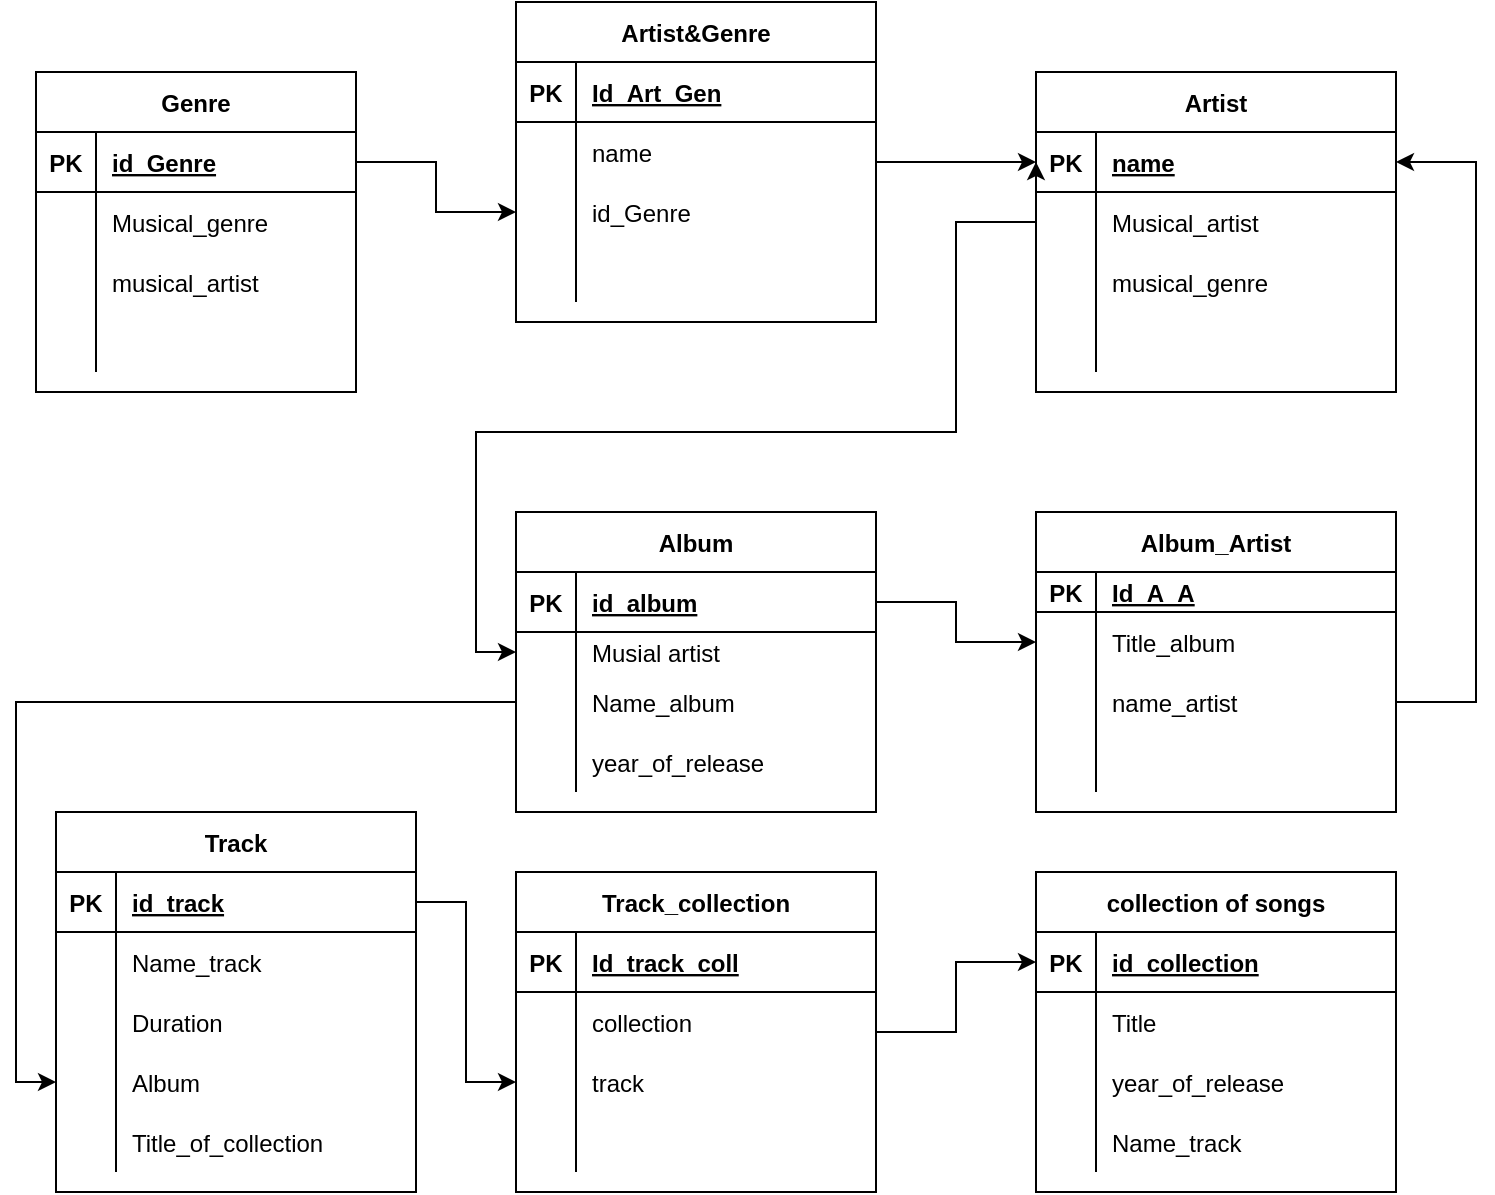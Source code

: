 <mxfile version="20.2.7" type="device"><diagram id="-n_TTzmZQFD1RFl5tkxU" name="Страница 1"><mxGraphModel dx="1422" dy="794" grid="1" gridSize="10" guides="1" tooltips="1" connect="1" arrows="1" fold="1" page="1" pageScale="1" pageWidth="827" pageHeight="1169" math="0" shadow="0"><root><mxCell id="0"/><mxCell id="1" parent="0"/><mxCell id="njgo1OBMC00gVKWGOyq1-15" value="Genre" style="shape=table;startSize=30;container=1;collapsible=1;childLayout=tableLayout;fixedRows=1;rowLines=0;fontStyle=1;align=center;resizeLast=1;" parent="1" vertex="1"><mxGeometry x="40" y="80" width="160" height="160" as="geometry"/></mxCell><mxCell id="njgo1OBMC00gVKWGOyq1-16" value="" style="shape=tableRow;horizontal=0;startSize=0;swimlaneHead=0;swimlaneBody=0;fillColor=none;collapsible=0;dropTarget=0;points=[[0,0.5],[1,0.5]];portConstraint=eastwest;top=0;left=0;right=0;bottom=1;" parent="njgo1OBMC00gVKWGOyq1-15" vertex="1"><mxGeometry y="30" width="160" height="30" as="geometry"/></mxCell><mxCell id="njgo1OBMC00gVKWGOyq1-17" value="PK" style="shape=partialRectangle;connectable=0;fillColor=none;top=0;left=0;bottom=0;right=0;fontStyle=1;overflow=hidden;" parent="njgo1OBMC00gVKWGOyq1-16" vertex="1"><mxGeometry width="30" height="30" as="geometry"><mxRectangle width="30" height="30" as="alternateBounds"/></mxGeometry></mxCell><mxCell id="njgo1OBMC00gVKWGOyq1-18" value="id_Genre" style="shape=partialRectangle;connectable=0;fillColor=none;top=0;left=0;bottom=0;right=0;align=left;spacingLeft=6;fontStyle=5;overflow=hidden;" parent="njgo1OBMC00gVKWGOyq1-16" vertex="1"><mxGeometry x="30" width="130" height="30" as="geometry"><mxRectangle width="130" height="30" as="alternateBounds"/></mxGeometry></mxCell><mxCell id="njgo1OBMC00gVKWGOyq1-19" value="" style="shape=tableRow;horizontal=0;startSize=0;swimlaneHead=0;swimlaneBody=0;fillColor=none;collapsible=0;dropTarget=0;points=[[0,0.5],[1,0.5]];portConstraint=eastwest;top=0;left=0;right=0;bottom=0;" parent="njgo1OBMC00gVKWGOyq1-15" vertex="1"><mxGeometry y="60" width="160" height="30" as="geometry"/></mxCell><mxCell id="njgo1OBMC00gVKWGOyq1-20" value="" style="shape=partialRectangle;connectable=0;fillColor=none;top=0;left=0;bottom=0;right=0;editable=1;overflow=hidden;" parent="njgo1OBMC00gVKWGOyq1-19" vertex="1"><mxGeometry width="30" height="30" as="geometry"><mxRectangle width="30" height="30" as="alternateBounds"/></mxGeometry></mxCell><mxCell id="njgo1OBMC00gVKWGOyq1-21" value="Musical_genre" style="shape=partialRectangle;connectable=0;fillColor=none;top=0;left=0;bottom=0;right=0;align=left;spacingLeft=6;overflow=hidden;" parent="njgo1OBMC00gVKWGOyq1-19" vertex="1"><mxGeometry x="30" width="130" height="30" as="geometry"><mxRectangle width="130" height="30" as="alternateBounds"/></mxGeometry></mxCell><mxCell id="njgo1OBMC00gVKWGOyq1-22" value="" style="shape=tableRow;horizontal=0;startSize=0;swimlaneHead=0;swimlaneBody=0;fillColor=none;collapsible=0;dropTarget=0;points=[[0,0.5],[1,0.5]];portConstraint=eastwest;top=0;left=0;right=0;bottom=0;" parent="njgo1OBMC00gVKWGOyq1-15" vertex="1"><mxGeometry y="90" width="160" height="30" as="geometry"/></mxCell><mxCell id="njgo1OBMC00gVKWGOyq1-23" value="" style="shape=partialRectangle;connectable=0;fillColor=none;top=0;left=0;bottom=0;right=0;editable=1;overflow=hidden;" parent="njgo1OBMC00gVKWGOyq1-22" vertex="1"><mxGeometry width="30" height="30" as="geometry"><mxRectangle width="30" height="30" as="alternateBounds"/></mxGeometry></mxCell><mxCell id="njgo1OBMC00gVKWGOyq1-24" value="musical_artist" style="shape=partialRectangle;connectable=0;fillColor=none;top=0;left=0;bottom=0;right=0;align=left;spacingLeft=6;overflow=hidden;" parent="njgo1OBMC00gVKWGOyq1-22" vertex="1"><mxGeometry x="30" width="130" height="30" as="geometry"><mxRectangle width="130" height="30" as="alternateBounds"/></mxGeometry></mxCell><mxCell id="njgo1OBMC00gVKWGOyq1-25" value="" style="shape=tableRow;horizontal=0;startSize=0;swimlaneHead=0;swimlaneBody=0;fillColor=none;collapsible=0;dropTarget=0;points=[[0,0.5],[1,0.5]];portConstraint=eastwest;top=0;left=0;right=0;bottom=0;" parent="njgo1OBMC00gVKWGOyq1-15" vertex="1"><mxGeometry y="120" width="160" height="30" as="geometry"/></mxCell><mxCell id="njgo1OBMC00gVKWGOyq1-26" value="" style="shape=partialRectangle;connectable=0;fillColor=none;top=0;left=0;bottom=0;right=0;editable=1;overflow=hidden;" parent="njgo1OBMC00gVKWGOyq1-25" vertex="1"><mxGeometry width="30" height="30" as="geometry"><mxRectangle width="30" height="30" as="alternateBounds"/></mxGeometry></mxCell><mxCell id="njgo1OBMC00gVKWGOyq1-27" value="" style="shape=partialRectangle;connectable=0;fillColor=none;top=0;left=0;bottom=0;right=0;align=left;spacingLeft=6;overflow=hidden;" parent="njgo1OBMC00gVKWGOyq1-25" vertex="1"><mxGeometry x="30" width="130" height="30" as="geometry"><mxRectangle width="130" height="30" as="alternateBounds"/></mxGeometry></mxCell><mxCell id="njgo1OBMC00gVKWGOyq1-28" value="Artist" style="shape=table;startSize=30;container=1;collapsible=1;childLayout=tableLayout;fixedRows=1;rowLines=0;fontStyle=1;align=center;resizeLast=1;" parent="1" vertex="1"><mxGeometry x="540" y="80" width="180" height="160" as="geometry"/></mxCell><mxCell id="njgo1OBMC00gVKWGOyq1-29" value="" style="shape=tableRow;horizontal=0;startSize=0;swimlaneHead=0;swimlaneBody=0;fillColor=none;collapsible=0;dropTarget=0;points=[[0,0.5],[1,0.5]];portConstraint=eastwest;top=0;left=0;right=0;bottom=1;" parent="njgo1OBMC00gVKWGOyq1-28" vertex="1"><mxGeometry y="30" width="180" height="30" as="geometry"/></mxCell><mxCell id="njgo1OBMC00gVKWGOyq1-30" value="PK" style="shape=partialRectangle;connectable=0;fillColor=none;top=0;left=0;bottom=0;right=0;fontStyle=1;overflow=hidden;" parent="njgo1OBMC00gVKWGOyq1-29" vertex="1"><mxGeometry width="30" height="30" as="geometry"><mxRectangle width="30" height="30" as="alternateBounds"/></mxGeometry></mxCell><mxCell id="njgo1OBMC00gVKWGOyq1-31" value="name" style="shape=partialRectangle;connectable=0;fillColor=none;top=0;left=0;bottom=0;right=0;align=left;spacingLeft=6;fontStyle=5;overflow=hidden;" parent="njgo1OBMC00gVKWGOyq1-29" vertex="1"><mxGeometry x="30" width="150" height="30" as="geometry"><mxRectangle width="150" height="30" as="alternateBounds"/></mxGeometry></mxCell><mxCell id="LT4BippHR0KbS4q41Nc1-15" style="edgeStyle=orthogonalEdgeStyle;rounded=0;orthogonalLoop=1;jettySize=auto;html=1;exitX=0;exitY=0.5;exitDx=0;exitDy=0;entryX=0;entryY=0.5;entryDx=0;entryDy=0;" edge="1" parent="njgo1OBMC00gVKWGOyq1-28" source="njgo1OBMC00gVKWGOyq1-32" target="njgo1OBMC00gVKWGOyq1-29"><mxGeometry relative="1" as="geometry"/></mxCell><mxCell id="njgo1OBMC00gVKWGOyq1-32" value="" style="shape=tableRow;horizontal=0;startSize=0;swimlaneHead=0;swimlaneBody=0;fillColor=none;collapsible=0;dropTarget=0;points=[[0,0.5],[1,0.5]];portConstraint=eastwest;top=0;left=0;right=0;bottom=0;" parent="njgo1OBMC00gVKWGOyq1-28" vertex="1"><mxGeometry y="60" width="180" height="30" as="geometry"/></mxCell><mxCell id="njgo1OBMC00gVKWGOyq1-33" value="" style="shape=partialRectangle;connectable=0;fillColor=none;top=0;left=0;bottom=0;right=0;editable=1;overflow=hidden;" parent="njgo1OBMC00gVKWGOyq1-32" vertex="1"><mxGeometry width="30" height="30" as="geometry"><mxRectangle width="30" height="30" as="alternateBounds"/></mxGeometry></mxCell><mxCell id="njgo1OBMC00gVKWGOyq1-34" value="Musical_artist" style="shape=partialRectangle;connectable=0;fillColor=none;top=0;left=0;bottom=0;right=0;align=left;spacingLeft=6;overflow=hidden;" parent="njgo1OBMC00gVKWGOyq1-32" vertex="1"><mxGeometry x="30" width="150" height="30" as="geometry"><mxRectangle width="150" height="30" as="alternateBounds"/></mxGeometry></mxCell><mxCell id="njgo1OBMC00gVKWGOyq1-35" value="" style="shape=tableRow;horizontal=0;startSize=0;swimlaneHead=0;swimlaneBody=0;fillColor=none;collapsible=0;dropTarget=0;points=[[0,0.5],[1,0.5]];portConstraint=eastwest;top=0;left=0;right=0;bottom=0;" parent="njgo1OBMC00gVKWGOyq1-28" vertex="1"><mxGeometry y="90" width="180" height="30" as="geometry"/></mxCell><mxCell id="njgo1OBMC00gVKWGOyq1-36" value="" style="shape=partialRectangle;connectable=0;fillColor=none;top=0;left=0;bottom=0;right=0;editable=1;overflow=hidden;" parent="njgo1OBMC00gVKWGOyq1-35" vertex="1"><mxGeometry width="30" height="30" as="geometry"><mxRectangle width="30" height="30" as="alternateBounds"/></mxGeometry></mxCell><mxCell id="njgo1OBMC00gVKWGOyq1-37" value="musical_genre" style="shape=partialRectangle;connectable=0;fillColor=none;top=0;left=0;bottom=0;right=0;align=left;spacingLeft=6;overflow=hidden;" parent="njgo1OBMC00gVKWGOyq1-35" vertex="1"><mxGeometry x="30" width="150" height="30" as="geometry"><mxRectangle width="150" height="30" as="alternateBounds"/></mxGeometry></mxCell><mxCell id="njgo1OBMC00gVKWGOyq1-38" value="" style="shape=tableRow;horizontal=0;startSize=0;swimlaneHead=0;swimlaneBody=0;fillColor=none;collapsible=0;dropTarget=0;points=[[0,0.5],[1,0.5]];portConstraint=eastwest;top=0;left=0;right=0;bottom=0;" parent="njgo1OBMC00gVKWGOyq1-28" vertex="1"><mxGeometry y="120" width="180" height="30" as="geometry"/></mxCell><mxCell id="njgo1OBMC00gVKWGOyq1-39" value="" style="shape=partialRectangle;connectable=0;fillColor=none;top=0;left=0;bottom=0;right=0;editable=1;overflow=hidden;" parent="njgo1OBMC00gVKWGOyq1-38" vertex="1"><mxGeometry width="30" height="30" as="geometry"><mxRectangle width="30" height="30" as="alternateBounds"/></mxGeometry></mxCell><mxCell id="njgo1OBMC00gVKWGOyq1-40" value="" style="shape=partialRectangle;connectable=0;fillColor=none;top=0;left=0;bottom=0;right=0;align=left;spacingLeft=6;overflow=hidden;" parent="njgo1OBMC00gVKWGOyq1-38" vertex="1"><mxGeometry x="30" width="150" height="30" as="geometry"><mxRectangle width="150" height="30" as="alternateBounds"/></mxGeometry></mxCell><mxCell id="njgo1OBMC00gVKWGOyq1-41" value="Album" style="shape=table;startSize=30;container=1;collapsible=1;childLayout=tableLayout;fixedRows=1;rowLines=0;fontStyle=1;align=center;resizeLast=1;" parent="1" vertex="1"><mxGeometry x="280" y="300" width="180" height="150" as="geometry"/></mxCell><mxCell id="njgo1OBMC00gVKWGOyq1-42" value="" style="shape=tableRow;horizontal=0;startSize=0;swimlaneHead=0;swimlaneBody=0;fillColor=none;collapsible=0;dropTarget=0;points=[[0,0.5],[1,0.5]];portConstraint=eastwest;top=0;left=0;right=0;bottom=1;" parent="njgo1OBMC00gVKWGOyq1-41" vertex="1"><mxGeometry y="30" width="180" height="30" as="geometry"/></mxCell><mxCell id="njgo1OBMC00gVKWGOyq1-43" value="PK" style="shape=partialRectangle;connectable=0;fillColor=none;top=0;left=0;bottom=0;right=0;fontStyle=1;overflow=hidden;" parent="njgo1OBMC00gVKWGOyq1-42" vertex="1"><mxGeometry width="30" height="30" as="geometry"><mxRectangle width="30" height="30" as="alternateBounds"/></mxGeometry></mxCell><mxCell id="njgo1OBMC00gVKWGOyq1-44" value="id_album" style="shape=partialRectangle;connectable=0;fillColor=none;top=0;left=0;bottom=0;right=0;align=left;spacingLeft=6;fontStyle=5;overflow=hidden;" parent="njgo1OBMC00gVKWGOyq1-42" vertex="1"><mxGeometry x="30" width="150" height="30" as="geometry"><mxRectangle width="150" height="30" as="alternateBounds"/></mxGeometry></mxCell><mxCell id="njgo1OBMC00gVKWGOyq1-45" value="" style="shape=tableRow;horizontal=0;startSize=0;swimlaneHead=0;swimlaneBody=0;fillColor=none;collapsible=0;dropTarget=0;points=[[0,0.5],[1,0.5]];portConstraint=eastwest;top=0;left=0;right=0;bottom=0;" parent="njgo1OBMC00gVKWGOyq1-41" vertex="1"><mxGeometry y="60" width="180" height="20" as="geometry"/></mxCell><mxCell id="njgo1OBMC00gVKWGOyq1-46" value="" style="shape=partialRectangle;connectable=0;fillColor=none;top=0;left=0;bottom=0;right=0;editable=1;overflow=hidden;" parent="njgo1OBMC00gVKWGOyq1-45" vertex="1"><mxGeometry width="30" height="20" as="geometry"><mxRectangle width="30" height="20" as="alternateBounds"/></mxGeometry></mxCell><mxCell id="njgo1OBMC00gVKWGOyq1-47" value="Musial artist" style="shape=partialRectangle;connectable=0;fillColor=none;top=0;left=0;bottom=0;right=0;align=left;spacingLeft=6;overflow=hidden;" parent="njgo1OBMC00gVKWGOyq1-45" vertex="1"><mxGeometry x="30" width="150" height="20" as="geometry"><mxRectangle width="150" height="20" as="alternateBounds"/></mxGeometry></mxCell><mxCell id="njgo1OBMC00gVKWGOyq1-48" value="" style="shape=tableRow;horizontal=0;startSize=0;swimlaneHead=0;swimlaneBody=0;fillColor=none;collapsible=0;dropTarget=0;points=[[0,0.5],[1,0.5]];portConstraint=eastwest;top=0;left=0;right=0;bottom=0;" parent="njgo1OBMC00gVKWGOyq1-41" vertex="1"><mxGeometry y="80" width="180" height="30" as="geometry"/></mxCell><mxCell id="njgo1OBMC00gVKWGOyq1-49" value="" style="shape=partialRectangle;connectable=0;fillColor=none;top=0;left=0;bottom=0;right=0;editable=1;overflow=hidden;" parent="njgo1OBMC00gVKWGOyq1-48" vertex="1"><mxGeometry width="30" height="30" as="geometry"><mxRectangle width="30" height="30" as="alternateBounds"/></mxGeometry></mxCell><mxCell id="njgo1OBMC00gVKWGOyq1-50" value="Name_album" style="shape=partialRectangle;connectable=0;fillColor=none;top=0;left=0;bottom=0;right=0;align=left;spacingLeft=6;overflow=hidden;" parent="njgo1OBMC00gVKWGOyq1-48" vertex="1"><mxGeometry x="30" width="150" height="30" as="geometry"><mxRectangle width="150" height="30" as="alternateBounds"/></mxGeometry></mxCell><mxCell id="njgo1OBMC00gVKWGOyq1-51" value="" style="shape=tableRow;horizontal=0;startSize=0;swimlaneHead=0;swimlaneBody=0;fillColor=none;collapsible=0;dropTarget=0;points=[[0,0.5],[1,0.5]];portConstraint=eastwest;top=0;left=0;right=0;bottom=0;" parent="njgo1OBMC00gVKWGOyq1-41" vertex="1"><mxGeometry y="110" width="180" height="30" as="geometry"/></mxCell><mxCell id="njgo1OBMC00gVKWGOyq1-52" value="" style="shape=partialRectangle;connectable=0;fillColor=none;top=0;left=0;bottom=0;right=0;editable=1;overflow=hidden;" parent="njgo1OBMC00gVKWGOyq1-51" vertex="1"><mxGeometry width="30" height="30" as="geometry"><mxRectangle width="30" height="30" as="alternateBounds"/></mxGeometry></mxCell><mxCell id="njgo1OBMC00gVKWGOyq1-53" value="year_of_release " style="shape=partialRectangle;connectable=0;fillColor=none;top=0;left=0;bottom=0;right=0;align=left;spacingLeft=6;overflow=hidden;" parent="njgo1OBMC00gVKWGOyq1-51" vertex="1"><mxGeometry x="30" width="150" height="30" as="geometry"><mxRectangle width="150" height="30" as="alternateBounds"/></mxGeometry></mxCell><mxCell id="njgo1OBMC00gVKWGOyq1-70" value="Track" style="shape=table;startSize=30;container=1;collapsible=1;childLayout=tableLayout;fixedRows=1;rowLines=0;fontStyle=1;align=center;resizeLast=1;" parent="1" vertex="1"><mxGeometry x="50" y="450" width="180" height="190" as="geometry"/></mxCell><mxCell id="njgo1OBMC00gVKWGOyq1-71" value="" style="shape=tableRow;horizontal=0;startSize=0;swimlaneHead=0;swimlaneBody=0;fillColor=none;collapsible=0;dropTarget=0;points=[[0,0.5],[1,0.5]];portConstraint=eastwest;top=0;left=0;right=0;bottom=1;" parent="njgo1OBMC00gVKWGOyq1-70" vertex="1"><mxGeometry y="30" width="180" height="30" as="geometry"/></mxCell><mxCell id="njgo1OBMC00gVKWGOyq1-72" value="PK" style="shape=partialRectangle;connectable=0;fillColor=none;top=0;left=0;bottom=0;right=0;fontStyle=1;overflow=hidden;" parent="njgo1OBMC00gVKWGOyq1-71" vertex="1"><mxGeometry width="30" height="30" as="geometry"><mxRectangle width="30" height="30" as="alternateBounds"/></mxGeometry></mxCell><mxCell id="njgo1OBMC00gVKWGOyq1-73" value="id_track" style="shape=partialRectangle;connectable=0;fillColor=none;top=0;left=0;bottom=0;right=0;align=left;spacingLeft=6;fontStyle=5;overflow=hidden;" parent="njgo1OBMC00gVKWGOyq1-71" vertex="1"><mxGeometry x="30" width="150" height="30" as="geometry"><mxRectangle width="150" height="30" as="alternateBounds"/></mxGeometry></mxCell><mxCell id="njgo1OBMC00gVKWGOyq1-74" value="" style="shape=tableRow;horizontal=0;startSize=0;swimlaneHead=0;swimlaneBody=0;fillColor=none;collapsible=0;dropTarget=0;points=[[0,0.5],[1,0.5]];portConstraint=eastwest;top=0;left=0;right=0;bottom=0;" parent="njgo1OBMC00gVKWGOyq1-70" vertex="1"><mxGeometry y="60" width="180" height="30" as="geometry"/></mxCell><mxCell id="njgo1OBMC00gVKWGOyq1-75" value="" style="shape=partialRectangle;connectable=0;fillColor=none;top=0;left=0;bottom=0;right=0;editable=1;overflow=hidden;" parent="njgo1OBMC00gVKWGOyq1-74" vertex="1"><mxGeometry width="30" height="30" as="geometry"><mxRectangle width="30" height="30" as="alternateBounds"/></mxGeometry></mxCell><mxCell id="njgo1OBMC00gVKWGOyq1-76" value="Name_track" style="shape=partialRectangle;connectable=0;fillColor=none;top=0;left=0;bottom=0;right=0;align=left;spacingLeft=6;overflow=hidden;" parent="njgo1OBMC00gVKWGOyq1-74" vertex="1"><mxGeometry x="30" width="150" height="30" as="geometry"><mxRectangle width="150" height="30" as="alternateBounds"/></mxGeometry></mxCell><mxCell id="njgo1OBMC00gVKWGOyq1-77" value="" style="shape=tableRow;horizontal=0;startSize=0;swimlaneHead=0;swimlaneBody=0;fillColor=none;collapsible=0;dropTarget=0;points=[[0,0.5],[1,0.5]];portConstraint=eastwest;top=0;left=0;right=0;bottom=0;" parent="njgo1OBMC00gVKWGOyq1-70" vertex="1"><mxGeometry y="90" width="180" height="30" as="geometry"/></mxCell><mxCell id="njgo1OBMC00gVKWGOyq1-78" value="" style="shape=partialRectangle;connectable=0;fillColor=none;top=0;left=0;bottom=0;right=0;editable=1;overflow=hidden;" parent="njgo1OBMC00gVKWGOyq1-77" vertex="1"><mxGeometry width="30" height="30" as="geometry"><mxRectangle width="30" height="30" as="alternateBounds"/></mxGeometry></mxCell><mxCell id="njgo1OBMC00gVKWGOyq1-79" value="Duration" style="shape=partialRectangle;connectable=0;fillColor=none;top=0;left=0;bottom=0;right=0;align=left;spacingLeft=6;overflow=hidden;" parent="njgo1OBMC00gVKWGOyq1-77" vertex="1"><mxGeometry x="30" width="150" height="30" as="geometry"><mxRectangle width="150" height="30" as="alternateBounds"/></mxGeometry></mxCell><mxCell id="njgo1OBMC00gVKWGOyq1-80" value="" style="shape=tableRow;horizontal=0;startSize=0;swimlaneHead=0;swimlaneBody=0;fillColor=none;collapsible=0;dropTarget=0;points=[[0,0.5],[1,0.5]];portConstraint=eastwest;top=0;left=0;right=0;bottom=0;" parent="njgo1OBMC00gVKWGOyq1-70" vertex="1"><mxGeometry y="120" width="180" height="30" as="geometry"/></mxCell><mxCell id="njgo1OBMC00gVKWGOyq1-81" value="" style="shape=partialRectangle;connectable=0;fillColor=none;top=0;left=0;bottom=0;right=0;editable=1;overflow=hidden;" parent="njgo1OBMC00gVKWGOyq1-80" vertex="1"><mxGeometry width="30" height="30" as="geometry"><mxRectangle width="30" height="30" as="alternateBounds"/></mxGeometry></mxCell><mxCell id="njgo1OBMC00gVKWGOyq1-82" value="Album" style="shape=partialRectangle;connectable=0;fillColor=none;top=0;left=0;bottom=0;right=0;align=left;spacingLeft=6;overflow=hidden;" parent="njgo1OBMC00gVKWGOyq1-80" vertex="1"><mxGeometry x="30" width="150" height="30" as="geometry"><mxRectangle width="150" height="30" as="alternateBounds"/></mxGeometry></mxCell><mxCell id="LT4BippHR0KbS4q41Nc1-50" value="" style="shape=tableRow;horizontal=0;startSize=0;swimlaneHead=0;swimlaneBody=0;fillColor=none;collapsible=0;dropTarget=0;points=[[0,0.5],[1,0.5]];portConstraint=eastwest;top=0;left=0;right=0;bottom=0;" vertex="1" parent="njgo1OBMC00gVKWGOyq1-70"><mxGeometry y="150" width="180" height="30" as="geometry"/></mxCell><mxCell id="LT4BippHR0KbS4q41Nc1-51" value="" style="shape=partialRectangle;connectable=0;fillColor=none;top=0;left=0;bottom=0;right=0;editable=1;overflow=hidden;" vertex="1" parent="LT4BippHR0KbS4q41Nc1-50"><mxGeometry width="30" height="30" as="geometry"><mxRectangle width="30" height="30" as="alternateBounds"/></mxGeometry></mxCell><mxCell id="LT4BippHR0KbS4q41Nc1-52" value="Title_of_collection" style="shape=partialRectangle;connectable=0;fillColor=none;top=0;left=0;bottom=0;right=0;align=left;spacingLeft=6;overflow=hidden;" vertex="1" parent="LT4BippHR0KbS4q41Nc1-50"><mxGeometry x="30" width="150" height="30" as="geometry"><mxRectangle width="150" height="30" as="alternateBounds"/></mxGeometry></mxCell><mxCell id="njgo1OBMC00gVKWGOyq1-83" style="edgeStyle=orthogonalEdgeStyle;rounded=0;orthogonalLoop=1;jettySize=auto;html=1;entryX=0;entryY=0.5;entryDx=0;entryDy=0;" parent="1" source="njgo1OBMC00gVKWGOyq1-48" target="njgo1OBMC00gVKWGOyq1-80" edge="1"><mxGeometry relative="1" as="geometry"/></mxCell><mxCell id="LT4BippHR0KbS4q41Nc1-16" style="edgeStyle=orthogonalEdgeStyle;rounded=0;orthogonalLoop=1;jettySize=auto;html=1;entryX=0;entryY=0.5;entryDx=0;entryDy=0;" edge="1" parent="1" source="LT4BippHR0KbS4q41Nc1-1" target="njgo1OBMC00gVKWGOyq1-29"><mxGeometry relative="1" as="geometry"/></mxCell><mxCell id="LT4BippHR0KbS4q41Nc1-1" value="Artist&amp;Genre" style="shape=table;startSize=30;container=1;collapsible=1;childLayout=tableLayout;fixedRows=1;rowLines=0;fontStyle=1;align=center;resizeLast=1;" vertex="1" parent="1"><mxGeometry x="280" y="45" width="180" height="160" as="geometry"/></mxCell><mxCell id="LT4BippHR0KbS4q41Nc1-2" value="" style="shape=tableRow;horizontal=0;startSize=0;swimlaneHead=0;swimlaneBody=0;fillColor=none;collapsible=0;dropTarget=0;points=[[0,0.5],[1,0.5]];portConstraint=eastwest;top=0;left=0;right=0;bottom=1;" vertex="1" parent="LT4BippHR0KbS4q41Nc1-1"><mxGeometry y="30" width="180" height="30" as="geometry"/></mxCell><mxCell id="LT4BippHR0KbS4q41Nc1-3" value="PK" style="shape=partialRectangle;connectable=0;fillColor=none;top=0;left=0;bottom=0;right=0;fontStyle=1;overflow=hidden;" vertex="1" parent="LT4BippHR0KbS4q41Nc1-2"><mxGeometry width="30" height="30" as="geometry"><mxRectangle width="30" height="30" as="alternateBounds"/></mxGeometry></mxCell><mxCell id="LT4BippHR0KbS4q41Nc1-4" value="Id_Art_Gen" style="shape=partialRectangle;connectable=0;fillColor=none;top=0;left=0;bottom=0;right=0;align=left;spacingLeft=6;fontStyle=5;overflow=hidden;" vertex="1" parent="LT4BippHR0KbS4q41Nc1-2"><mxGeometry x="30" width="150" height="30" as="geometry"><mxRectangle width="150" height="30" as="alternateBounds"/></mxGeometry></mxCell><mxCell id="LT4BippHR0KbS4q41Nc1-5" value="" style="shape=tableRow;horizontal=0;startSize=0;swimlaneHead=0;swimlaneBody=0;fillColor=none;collapsible=0;dropTarget=0;points=[[0,0.5],[1,0.5]];portConstraint=eastwest;top=0;left=0;right=0;bottom=0;" vertex="1" parent="LT4BippHR0KbS4q41Nc1-1"><mxGeometry y="60" width="180" height="30" as="geometry"/></mxCell><mxCell id="LT4BippHR0KbS4q41Nc1-6" value="" style="shape=partialRectangle;connectable=0;fillColor=none;top=0;left=0;bottom=0;right=0;editable=1;overflow=hidden;" vertex="1" parent="LT4BippHR0KbS4q41Nc1-5"><mxGeometry width="30" height="30" as="geometry"><mxRectangle width="30" height="30" as="alternateBounds"/></mxGeometry></mxCell><mxCell id="LT4BippHR0KbS4q41Nc1-7" value="name" style="shape=partialRectangle;connectable=0;fillColor=none;top=0;left=0;bottom=0;right=0;align=left;spacingLeft=6;overflow=hidden;" vertex="1" parent="LT4BippHR0KbS4q41Nc1-5"><mxGeometry x="30" width="150" height="30" as="geometry"><mxRectangle width="150" height="30" as="alternateBounds"/></mxGeometry></mxCell><mxCell id="LT4BippHR0KbS4q41Nc1-8" value="" style="shape=tableRow;horizontal=0;startSize=0;swimlaneHead=0;swimlaneBody=0;fillColor=none;collapsible=0;dropTarget=0;points=[[0,0.5],[1,0.5]];portConstraint=eastwest;top=0;left=0;right=0;bottom=0;" vertex="1" parent="LT4BippHR0KbS4q41Nc1-1"><mxGeometry y="90" width="180" height="30" as="geometry"/></mxCell><mxCell id="LT4BippHR0KbS4q41Nc1-9" value="" style="shape=partialRectangle;connectable=0;fillColor=none;top=0;left=0;bottom=0;right=0;editable=1;overflow=hidden;" vertex="1" parent="LT4BippHR0KbS4q41Nc1-8"><mxGeometry width="30" height="30" as="geometry"><mxRectangle width="30" height="30" as="alternateBounds"/></mxGeometry></mxCell><mxCell id="LT4BippHR0KbS4q41Nc1-10" value="id_Genre" style="shape=partialRectangle;connectable=0;fillColor=none;top=0;left=0;bottom=0;right=0;align=left;spacingLeft=6;overflow=hidden;" vertex="1" parent="LT4BippHR0KbS4q41Nc1-8"><mxGeometry x="30" width="150" height="30" as="geometry"><mxRectangle width="150" height="30" as="alternateBounds"/></mxGeometry></mxCell><mxCell id="LT4BippHR0KbS4q41Nc1-11" value="" style="shape=tableRow;horizontal=0;startSize=0;swimlaneHead=0;swimlaneBody=0;fillColor=none;collapsible=0;dropTarget=0;points=[[0,0.5],[1,0.5]];portConstraint=eastwest;top=0;left=0;right=0;bottom=0;" vertex="1" parent="LT4BippHR0KbS4q41Nc1-1"><mxGeometry y="120" width="180" height="30" as="geometry"/></mxCell><mxCell id="LT4BippHR0KbS4q41Nc1-12" value="" style="shape=partialRectangle;connectable=0;fillColor=none;top=0;left=0;bottom=0;right=0;editable=1;overflow=hidden;" vertex="1" parent="LT4BippHR0KbS4q41Nc1-11"><mxGeometry width="30" height="30" as="geometry"><mxRectangle width="30" height="30" as="alternateBounds"/></mxGeometry></mxCell><mxCell id="LT4BippHR0KbS4q41Nc1-13" value="" style="shape=partialRectangle;connectable=0;fillColor=none;top=0;left=0;bottom=0;right=0;align=left;spacingLeft=6;overflow=hidden;" vertex="1" parent="LT4BippHR0KbS4q41Nc1-11"><mxGeometry x="30" width="150" height="30" as="geometry"><mxRectangle width="150" height="30" as="alternateBounds"/></mxGeometry></mxCell><mxCell id="LT4BippHR0KbS4q41Nc1-17" style="edgeStyle=orthogonalEdgeStyle;rounded=0;orthogonalLoop=1;jettySize=auto;html=1;exitX=1;exitY=0.5;exitDx=0;exitDy=0;entryX=0;entryY=0.5;entryDx=0;entryDy=0;" edge="1" parent="1" source="njgo1OBMC00gVKWGOyq1-16" target="LT4BippHR0KbS4q41Nc1-8"><mxGeometry relative="1" as="geometry"/></mxCell><mxCell id="LT4BippHR0KbS4q41Nc1-18" value="Album_Artist" style="shape=table;startSize=30;container=1;collapsible=1;childLayout=tableLayout;fixedRows=1;rowLines=0;fontStyle=1;align=center;resizeLast=1;" vertex="1" parent="1"><mxGeometry x="540" y="300" width="180" height="150" as="geometry"/></mxCell><mxCell id="LT4BippHR0KbS4q41Nc1-19" value="" style="shape=tableRow;horizontal=0;startSize=0;swimlaneHead=0;swimlaneBody=0;fillColor=none;collapsible=0;dropTarget=0;points=[[0,0.5],[1,0.5]];portConstraint=eastwest;top=0;left=0;right=0;bottom=1;" vertex="1" parent="LT4BippHR0KbS4q41Nc1-18"><mxGeometry y="30" width="180" height="20" as="geometry"/></mxCell><mxCell id="LT4BippHR0KbS4q41Nc1-20" value="PK" style="shape=partialRectangle;connectable=0;fillColor=none;top=0;left=0;bottom=0;right=0;fontStyle=1;overflow=hidden;" vertex="1" parent="LT4BippHR0KbS4q41Nc1-19"><mxGeometry width="30" height="20" as="geometry"><mxRectangle width="30" height="20" as="alternateBounds"/></mxGeometry></mxCell><mxCell id="LT4BippHR0KbS4q41Nc1-21" value="Id_A_A" style="shape=partialRectangle;connectable=0;fillColor=none;top=0;left=0;bottom=0;right=0;align=left;spacingLeft=6;fontStyle=5;overflow=hidden;" vertex="1" parent="LT4BippHR0KbS4q41Nc1-19"><mxGeometry x="30" width="150" height="20" as="geometry"><mxRectangle width="150" height="20" as="alternateBounds"/></mxGeometry></mxCell><mxCell id="LT4BippHR0KbS4q41Nc1-22" value="" style="shape=tableRow;horizontal=0;startSize=0;swimlaneHead=0;swimlaneBody=0;fillColor=none;collapsible=0;dropTarget=0;points=[[0,0.5],[1,0.5]];portConstraint=eastwest;top=0;left=0;right=0;bottom=0;" vertex="1" parent="LT4BippHR0KbS4q41Nc1-18"><mxGeometry y="50" width="180" height="30" as="geometry"/></mxCell><mxCell id="LT4BippHR0KbS4q41Nc1-23" value="" style="shape=partialRectangle;connectable=0;fillColor=none;top=0;left=0;bottom=0;right=0;editable=1;overflow=hidden;" vertex="1" parent="LT4BippHR0KbS4q41Nc1-22"><mxGeometry width="30" height="30" as="geometry"><mxRectangle width="30" height="30" as="alternateBounds"/></mxGeometry></mxCell><mxCell id="LT4BippHR0KbS4q41Nc1-24" value="Title_album" style="shape=partialRectangle;connectable=0;fillColor=none;top=0;left=0;bottom=0;right=0;align=left;spacingLeft=6;overflow=hidden;" vertex="1" parent="LT4BippHR0KbS4q41Nc1-22"><mxGeometry x="30" width="150" height="30" as="geometry"><mxRectangle width="150" height="30" as="alternateBounds"/></mxGeometry></mxCell><mxCell id="LT4BippHR0KbS4q41Nc1-25" value="" style="shape=tableRow;horizontal=0;startSize=0;swimlaneHead=0;swimlaneBody=0;fillColor=none;collapsible=0;dropTarget=0;points=[[0,0.5],[1,0.5]];portConstraint=eastwest;top=0;left=0;right=0;bottom=0;" vertex="1" parent="LT4BippHR0KbS4q41Nc1-18"><mxGeometry y="80" width="180" height="30" as="geometry"/></mxCell><mxCell id="LT4BippHR0KbS4q41Nc1-26" value="" style="shape=partialRectangle;connectable=0;fillColor=none;top=0;left=0;bottom=0;right=0;editable=1;overflow=hidden;" vertex="1" parent="LT4BippHR0KbS4q41Nc1-25"><mxGeometry width="30" height="30" as="geometry"><mxRectangle width="30" height="30" as="alternateBounds"/></mxGeometry></mxCell><mxCell id="LT4BippHR0KbS4q41Nc1-27" value="name_artist" style="shape=partialRectangle;connectable=0;fillColor=none;top=0;left=0;bottom=0;right=0;align=left;spacingLeft=6;overflow=hidden;" vertex="1" parent="LT4BippHR0KbS4q41Nc1-25"><mxGeometry x="30" width="150" height="30" as="geometry"><mxRectangle width="150" height="30" as="alternateBounds"/></mxGeometry></mxCell><mxCell id="LT4BippHR0KbS4q41Nc1-28" value="" style="shape=tableRow;horizontal=0;startSize=0;swimlaneHead=0;swimlaneBody=0;fillColor=none;collapsible=0;dropTarget=0;points=[[0,0.5],[1,0.5]];portConstraint=eastwest;top=0;left=0;right=0;bottom=0;" vertex="1" parent="LT4BippHR0KbS4q41Nc1-18"><mxGeometry y="110" width="180" height="30" as="geometry"/></mxCell><mxCell id="LT4BippHR0KbS4q41Nc1-29" value="" style="shape=partialRectangle;connectable=0;fillColor=none;top=0;left=0;bottom=0;right=0;editable=1;overflow=hidden;" vertex="1" parent="LT4BippHR0KbS4q41Nc1-28"><mxGeometry width="30" height="30" as="geometry"><mxRectangle width="30" height="30" as="alternateBounds"/></mxGeometry></mxCell><mxCell id="LT4BippHR0KbS4q41Nc1-30" value="" style="shape=partialRectangle;connectable=0;fillColor=none;top=0;left=0;bottom=0;right=0;align=left;spacingLeft=6;overflow=hidden;" vertex="1" parent="LT4BippHR0KbS4q41Nc1-28"><mxGeometry x="30" width="150" height="30" as="geometry"><mxRectangle width="150" height="30" as="alternateBounds"/></mxGeometry></mxCell><mxCell id="LT4BippHR0KbS4q41Nc1-35" style="edgeStyle=orthogonalEdgeStyle;rounded=0;orthogonalLoop=1;jettySize=auto;html=1;entryX=0;entryY=0.5;entryDx=0;entryDy=0;" edge="1" parent="1" source="njgo1OBMC00gVKWGOyq1-42" target="LT4BippHR0KbS4q41Nc1-22"><mxGeometry relative="1" as="geometry"/></mxCell><mxCell id="LT4BippHR0KbS4q41Nc1-37" value="collection of songs" style="shape=table;startSize=30;container=1;collapsible=1;childLayout=tableLayout;fixedRows=1;rowLines=0;fontStyle=1;align=center;resizeLast=1;" vertex="1" parent="1"><mxGeometry x="540" y="480" width="180" height="160" as="geometry"/></mxCell><mxCell id="LT4BippHR0KbS4q41Nc1-38" value="" style="shape=tableRow;horizontal=0;startSize=0;swimlaneHead=0;swimlaneBody=0;fillColor=none;collapsible=0;dropTarget=0;points=[[0,0.5],[1,0.5]];portConstraint=eastwest;top=0;left=0;right=0;bottom=1;" vertex="1" parent="LT4BippHR0KbS4q41Nc1-37"><mxGeometry y="30" width="180" height="30" as="geometry"/></mxCell><mxCell id="LT4BippHR0KbS4q41Nc1-39" value="PK" style="shape=partialRectangle;connectable=0;fillColor=none;top=0;left=0;bottom=0;right=0;fontStyle=1;overflow=hidden;" vertex="1" parent="LT4BippHR0KbS4q41Nc1-38"><mxGeometry width="30" height="30" as="geometry"><mxRectangle width="30" height="30" as="alternateBounds"/></mxGeometry></mxCell><mxCell id="LT4BippHR0KbS4q41Nc1-40" value="id_collection" style="shape=partialRectangle;connectable=0;fillColor=none;top=0;left=0;bottom=0;right=0;align=left;spacingLeft=6;fontStyle=5;overflow=hidden;" vertex="1" parent="LT4BippHR0KbS4q41Nc1-38"><mxGeometry x="30" width="150" height="30" as="geometry"><mxRectangle width="150" height="30" as="alternateBounds"/></mxGeometry></mxCell><mxCell id="LT4BippHR0KbS4q41Nc1-41" value="" style="shape=tableRow;horizontal=0;startSize=0;swimlaneHead=0;swimlaneBody=0;fillColor=none;collapsible=0;dropTarget=0;points=[[0,0.5],[1,0.5]];portConstraint=eastwest;top=0;left=0;right=0;bottom=0;" vertex="1" parent="LT4BippHR0KbS4q41Nc1-37"><mxGeometry y="60" width="180" height="30" as="geometry"/></mxCell><mxCell id="LT4BippHR0KbS4q41Nc1-42" value="" style="shape=partialRectangle;connectable=0;fillColor=none;top=0;left=0;bottom=0;right=0;editable=1;overflow=hidden;" vertex="1" parent="LT4BippHR0KbS4q41Nc1-41"><mxGeometry width="30" height="30" as="geometry"><mxRectangle width="30" height="30" as="alternateBounds"/></mxGeometry></mxCell><mxCell id="LT4BippHR0KbS4q41Nc1-43" value="Title" style="shape=partialRectangle;connectable=0;fillColor=none;top=0;left=0;bottom=0;right=0;align=left;spacingLeft=6;overflow=hidden;" vertex="1" parent="LT4BippHR0KbS4q41Nc1-41"><mxGeometry x="30" width="150" height="30" as="geometry"><mxRectangle width="150" height="30" as="alternateBounds"/></mxGeometry></mxCell><mxCell id="LT4BippHR0KbS4q41Nc1-44" value="" style="shape=tableRow;horizontal=0;startSize=0;swimlaneHead=0;swimlaneBody=0;fillColor=none;collapsible=0;dropTarget=0;points=[[0,0.5],[1,0.5]];portConstraint=eastwest;top=0;left=0;right=0;bottom=0;" vertex="1" parent="LT4BippHR0KbS4q41Nc1-37"><mxGeometry y="90" width="180" height="30" as="geometry"/></mxCell><mxCell id="LT4BippHR0KbS4q41Nc1-45" value="" style="shape=partialRectangle;connectable=0;fillColor=none;top=0;left=0;bottom=0;right=0;editable=1;overflow=hidden;" vertex="1" parent="LT4BippHR0KbS4q41Nc1-44"><mxGeometry width="30" height="30" as="geometry"><mxRectangle width="30" height="30" as="alternateBounds"/></mxGeometry></mxCell><mxCell id="LT4BippHR0KbS4q41Nc1-46" value="year_of_release " style="shape=partialRectangle;connectable=0;fillColor=none;top=0;left=0;bottom=0;right=0;align=left;spacingLeft=6;overflow=hidden;" vertex="1" parent="LT4BippHR0KbS4q41Nc1-44"><mxGeometry x="30" width="150" height="30" as="geometry"><mxRectangle width="150" height="30" as="alternateBounds"/></mxGeometry></mxCell><mxCell id="LT4BippHR0KbS4q41Nc1-47" value="" style="shape=tableRow;horizontal=0;startSize=0;swimlaneHead=0;swimlaneBody=0;fillColor=none;collapsible=0;dropTarget=0;points=[[0,0.5],[1,0.5]];portConstraint=eastwest;top=0;left=0;right=0;bottom=0;" vertex="1" parent="LT4BippHR0KbS4q41Nc1-37"><mxGeometry y="120" width="180" height="30" as="geometry"/></mxCell><mxCell id="LT4BippHR0KbS4q41Nc1-48" value="" style="shape=partialRectangle;connectable=0;fillColor=none;top=0;left=0;bottom=0;right=0;editable=1;overflow=hidden;" vertex="1" parent="LT4BippHR0KbS4q41Nc1-47"><mxGeometry width="30" height="30" as="geometry"><mxRectangle width="30" height="30" as="alternateBounds"/></mxGeometry></mxCell><mxCell id="LT4BippHR0KbS4q41Nc1-49" value="Name_track" style="shape=partialRectangle;connectable=0;fillColor=none;top=0;left=0;bottom=0;right=0;align=left;spacingLeft=6;overflow=hidden;" vertex="1" parent="LT4BippHR0KbS4q41Nc1-47"><mxGeometry x="30" width="150" height="30" as="geometry"><mxRectangle width="150" height="30" as="alternateBounds"/></mxGeometry></mxCell><mxCell id="LT4BippHR0KbS4q41Nc1-66" style="edgeStyle=orthogonalEdgeStyle;rounded=0;orthogonalLoop=1;jettySize=auto;html=1;entryX=0;entryY=0.5;entryDx=0;entryDy=0;" edge="1" parent="1" source="LT4BippHR0KbS4q41Nc1-53" target="LT4BippHR0KbS4q41Nc1-38"><mxGeometry relative="1" as="geometry"/></mxCell><mxCell id="LT4BippHR0KbS4q41Nc1-53" value="Track_collection" style="shape=table;startSize=30;container=1;collapsible=1;childLayout=tableLayout;fixedRows=1;rowLines=0;fontStyle=1;align=center;resizeLast=1;" vertex="1" parent="1"><mxGeometry x="280" y="480" width="180" height="160" as="geometry"/></mxCell><mxCell id="LT4BippHR0KbS4q41Nc1-54" value="" style="shape=tableRow;horizontal=0;startSize=0;swimlaneHead=0;swimlaneBody=0;fillColor=none;collapsible=0;dropTarget=0;points=[[0,0.5],[1,0.5]];portConstraint=eastwest;top=0;left=0;right=0;bottom=1;" vertex="1" parent="LT4BippHR0KbS4q41Nc1-53"><mxGeometry y="30" width="180" height="30" as="geometry"/></mxCell><mxCell id="LT4BippHR0KbS4q41Nc1-55" value="PK" style="shape=partialRectangle;connectable=0;fillColor=none;top=0;left=0;bottom=0;right=0;fontStyle=1;overflow=hidden;" vertex="1" parent="LT4BippHR0KbS4q41Nc1-54"><mxGeometry width="30" height="30" as="geometry"><mxRectangle width="30" height="30" as="alternateBounds"/></mxGeometry></mxCell><mxCell id="LT4BippHR0KbS4q41Nc1-56" value="Id_track_coll" style="shape=partialRectangle;connectable=0;fillColor=none;top=0;left=0;bottom=0;right=0;align=left;spacingLeft=6;fontStyle=5;overflow=hidden;" vertex="1" parent="LT4BippHR0KbS4q41Nc1-54"><mxGeometry x="30" width="150" height="30" as="geometry"><mxRectangle width="150" height="30" as="alternateBounds"/></mxGeometry></mxCell><mxCell id="LT4BippHR0KbS4q41Nc1-57" value="" style="shape=tableRow;horizontal=0;startSize=0;swimlaneHead=0;swimlaneBody=0;fillColor=none;collapsible=0;dropTarget=0;points=[[0,0.5],[1,0.5]];portConstraint=eastwest;top=0;left=0;right=0;bottom=0;" vertex="1" parent="LT4BippHR0KbS4q41Nc1-53"><mxGeometry y="60" width="180" height="30" as="geometry"/></mxCell><mxCell id="LT4BippHR0KbS4q41Nc1-58" value="" style="shape=partialRectangle;connectable=0;fillColor=none;top=0;left=0;bottom=0;right=0;editable=1;overflow=hidden;" vertex="1" parent="LT4BippHR0KbS4q41Nc1-57"><mxGeometry width="30" height="30" as="geometry"><mxRectangle width="30" height="30" as="alternateBounds"/></mxGeometry></mxCell><mxCell id="LT4BippHR0KbS4q41Nc1-59" value="collection" style="shape=partialRectangle;connectable=0;fillColor=none;top=0;left=0;bottom=0;right=0;align=left;spacingLeft=6;overflow=hidden;" vertex="1" parent="LT4BippHR0KbS4q41Nc1-57"><mxGeometry x="30" width="150" height="30" as="geometry"><mxRectangle width="150" height="30" as="alternateBounds"/></mxGeometry></mxCell><mxCell id="LT4BippHR0KbS4q41Nc1-60" value="" style="shape=tableRow;horizontal=0;startSize=0;swimlaneHead=0;swimlaneBody=0;fillColor=none;collapsible=0;dropTarget=0;points=[[0,0.5],[1,0.5]];portConstraint=eastwest;top=0;left=0;right=0;bottom=0;" vertex="1" parent="LT4BippHR0KbS4q41Nc1-53"><mxGeometry y="90" width="180" height="30" as="geometry"/></mxCell><mxCell id="LT4BippHR0KbS4q41Nc1-61" value="" style="shape=partialRectangle;connectable=0;fillColor=none;top=0;left=0;bottom=0;right=0;editable=1;overflow=hidden;" vertex="1" parent="LT4BippHR0KbS4q41Nc1-60"><mxGeometry width="30" height="30" as="geometry"><mxRectangle width="30" height="30" as="alternateBounds"/></mxGeometry></mxCell><mxCell id="LT4BippHR0KbS4q41Nc1-62" value="track" style="shape=partialRectangle;connectable=0;fillColor=none;top=0;left=0;bottom=0;right=0;align=left;spacingLeft=6;overflow=hidden;" vertex="1" parent="LT4BippHR0KbS4q41Nc1-60"><mxGeometry x="30" width="150" height="30" as="geometry"><mxRectangle width="150" height="30" as="alternateBounds"/></mxGeometry></mxCell><mxCell id="LT4BippHR0KbS4q41Nc1-63" value="" style="shape=tableRow;horizontal=0;startSize=0;swimlaneHead=0;swimlaneBody=0;fillColor=none;collapsible=0;dropTarget=0;points=[[0,0.5],[1,0.5]];portConstraint=eastwest;top=0;left=0;right=0;bottom=0;" vertex="1" parent="LT4BippHR0KbS4q41Nc1-53"><mxGeometry y="120" width="180" height="30" as="geometry"/></mxCell><mxCell id="LT4BippHR0KbS4q41Nc1-64" value="" style="shape=partialRectangle;connectable=0;fillColor=none;top=0;left=0;bottom=0;right=0;editable=1;overflow=hidden;" vertex="1" parent="LT4BippHR0KbS4q41Nc1-63"><mxGeometry width="30" height="30" as="geometry"><mxRectangle width="30" height="30" as="alternateBounds"/></mxGeometry></mxCell><mxCell id="LT4BippHR0KbS4q41Nc1-65" value="" style="shape=partialRectangle;connectable=0;fillColor=none;top=0;left=0;bottom=0;right=0;align=left;spacingLeft=6;overflow=hidden;" vertex="1" parent="LT4BippHR0KbS4q41Nc1-63"><mxGeometry x="30" width="150" height="30" as="geometry"><mxRectangle width="150" height="30" as="alternateBounds"/></mxGeometry></mxCell><mxCell id="LT4BippHR0KbS4q41Nc1-67" style="edgeStyle=orthogonalEdgeStyle;rounded=0;orthogonalLoop=1;jettySize=auto;html=1;entryX=0;entryY=0.5;entryDx=0;entryDy=0;" edge="1" parent="1" source="njgo1OBMC00gVKWGOyq1-71" target="LT4BippHR0KbS4q41Nc1-60"><mxGeometry relative="1" as="geometry"/></mxCell><mxCell id="LT4BippHR0KbS4q41Nc1-68" style="edgeStyle=orthogonalEdgeStyle;rounded=0;orthogonalLoop=1;jettySize=auto;html=1;entryX=0;entryY=0.5;entryDx=0;entryDy=0;" edge="1" parent="1" source="njgo1OBMC00gVKWGOyq1-32" target="njgo1OBMC00gVKWGOyq1-45"><mxGeometry relative="1" as="geometry"><Array as="points"><mxPoint x="500" y="155"/><mxPoint x="500" y="260"/><mxPoint x="260" y="260"/><mxPoint x="260" y="370"/></Array></mxGeometry></mxCell><mxCell id="LT4BippHR0KbS4q41Nc1-69" style="edgeStyle=orthogonalEdgeStyle;rounded=0;orthogonalLoop=1;jettySize=auto;html=1;entryX=1;entryY=0.5;entryDx=0;entryDy=0;" edge="1" parent="1" source="LT4BippHR0KbS4q41Nc1-25" target="njgo1OBMC00gVKWGOyq1-29"><mxGeometry relative="1" as="geometry"><mxPoint x="770" y="140" as="targetPoint"/><Array as="points"><mxPoint x="760" y="395"/><mxPoint x="760" y="125"/></Array></mxGeometry></mxCell></root></mxGraphModel></diagram></mxfile>